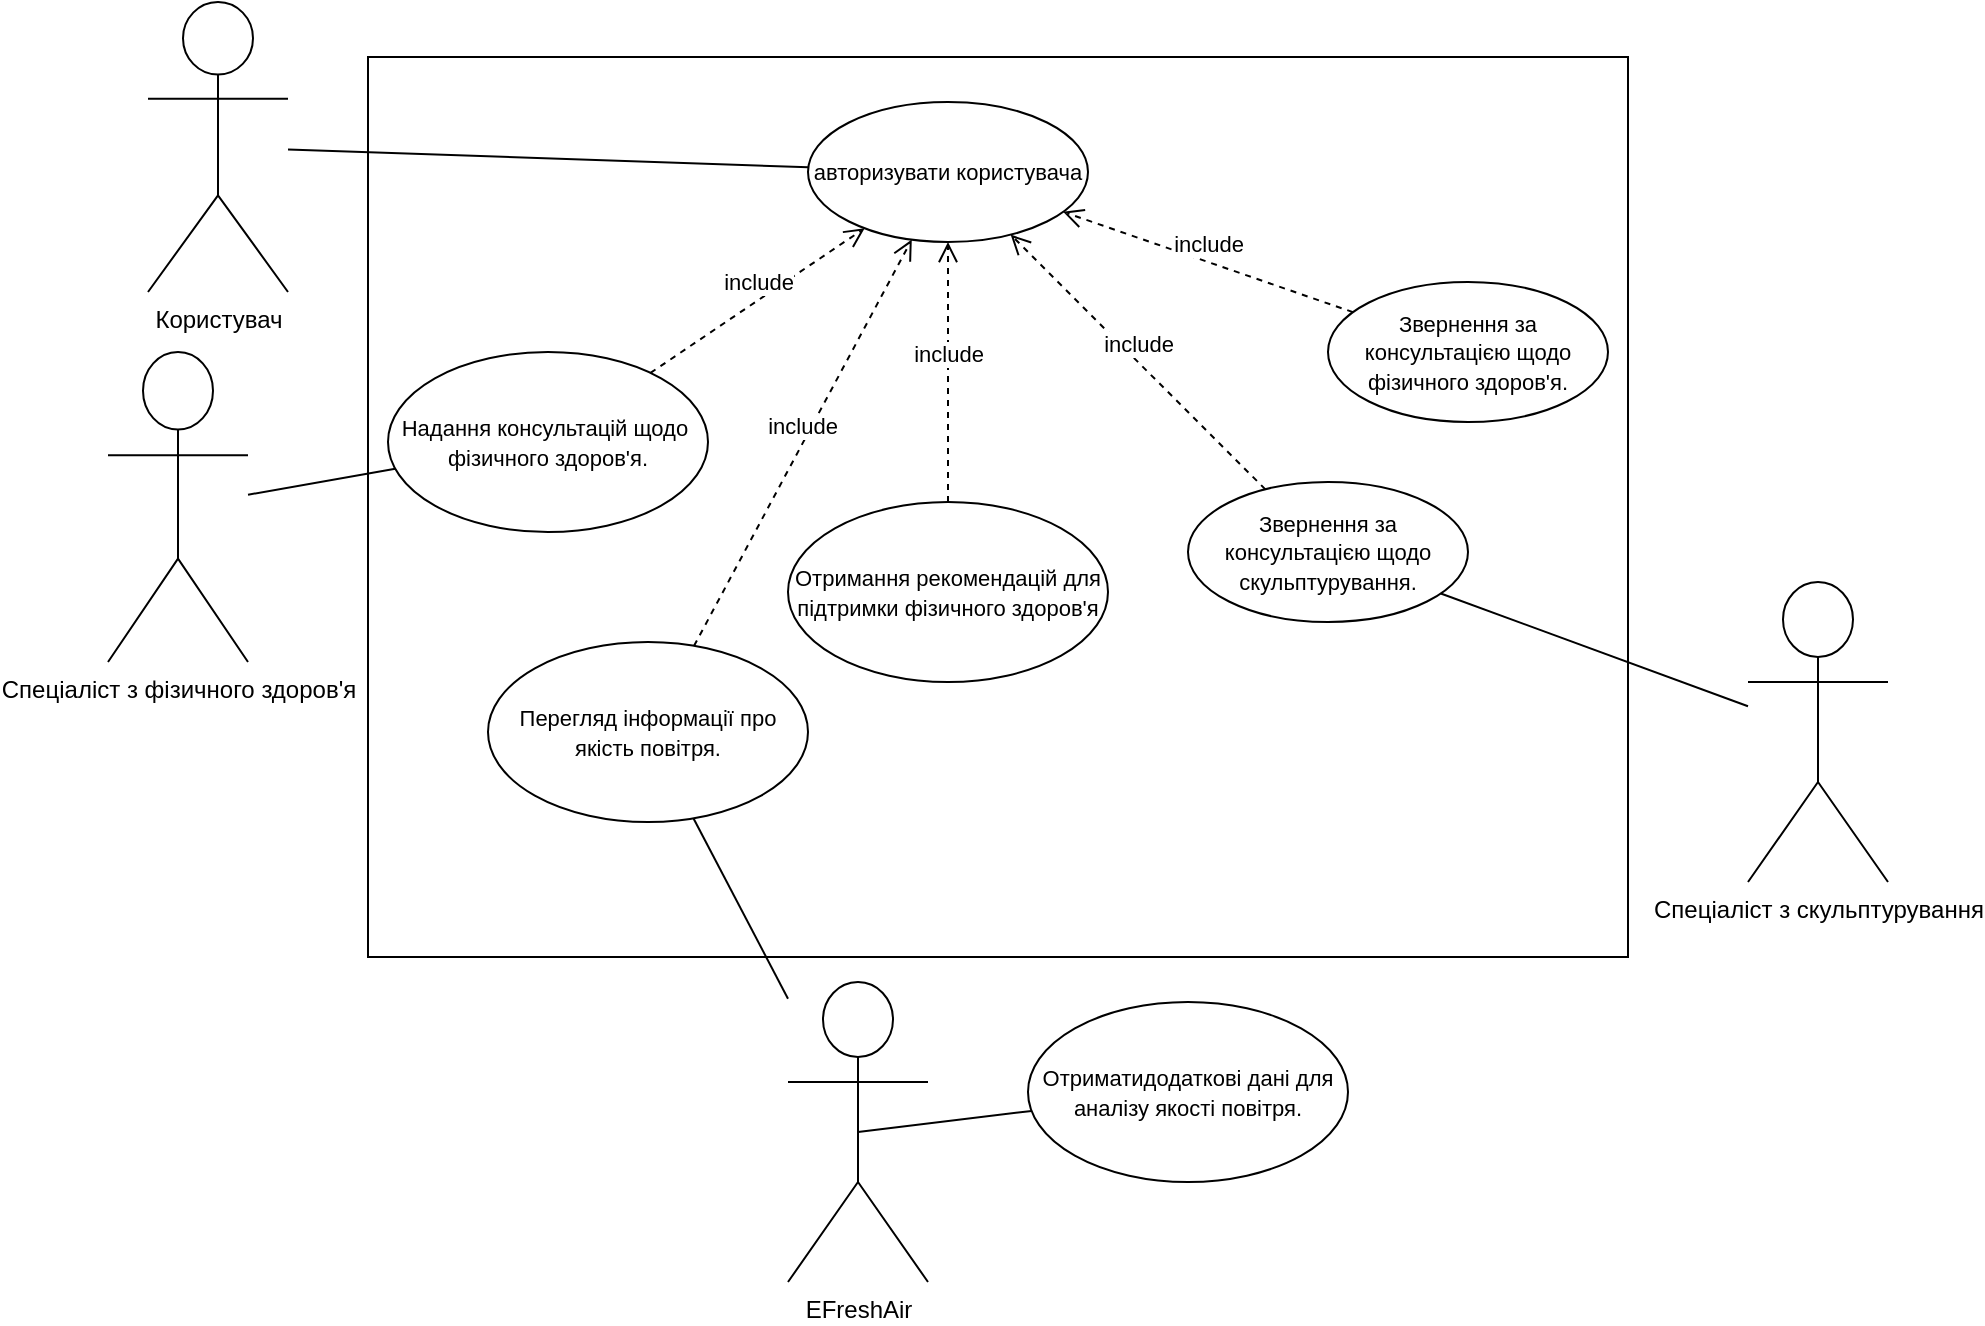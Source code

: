 <mxfile version="21.7.5" type="device">
  <diagram name="Page-1" id="cKXuih8zIMnXQPZ7SSiN">
    <mxGraphModel dx="2022" dy="658" grid="1" gridSize="10" guides="1" tooltips="1" connect="1" arrows="1" fold="1" page="1" pageScale="1" pageWidth="827" pageHeight="1169" math="0" shadow="0">
      <root>
        <mxCell id="0" />
        <mxCell id="1" parent="0" />
        <mxCell id="8l4S84BiZCVvWmlk3SqK-2" value="" style="rounded=0;whiteSpace=wrap;html=1;fillColor=none;strokeColor=default;" vertex="1" parent="1">
          <mxGeometry x="150" y="177.5" width="630" height="450" as="geometry" />
        </mxCell>
        <mxCell id="ot_ApE6teFQn7U3m3sEq-1" value="Користувач" style="shape=umlActor;verticalLabelPosition=bottom;verticalAlign=top;html=1;outlineConnect=0;" parent="1" vertex="1">
          <mxGeometry x="40" y="150" width="70" height="145" as="geometry" />
        </mxCell>
        <mxCell id="ot_ApE6teFQn7U3m3sEq-2" value="&lt;font style=&quot;font-size: 11px;&quot;&gt;авторизувати користувача&lt;/font&gt;" style="ellipse;whiteSpace=wrap;html=1;" parent="1" vertex="1">
          <mxGeometry x="370" y="200" width="140" height="70" as="geometry" />
        </mxCell>
        <mxCell id="ot_ApE6teFQn7U3m3sEq-5" value="" style="endArrow=none;html=1;rounded=0;" parent="1" source="ot_ApE6teFQn7U3m3sEq-1" target="ot_ApE6teFQn7U3m3sEq-2" edge="1">
          <mxGeometry width="50" height="50" relative="1" as="geometry">
            <mxPoint x="380" y="390" as="sourcePoint" />
            <mxPoint x="430" y="340" as="targetPoint" />
          </mxGeometry>
        </mxCell>
        <mxCell id="ot_ApE6teFQn7U3m3sEq-18" value="&lt;font style=&quot;font-size: 11px;&quot;&gt;Перегляд інформації про якість повітря.&lt;/font&gt;" style="ellipse;whiteSpace=wrap;html=1;" parent="1" vertex="1">
          <mxGeometry x="210" y="470" width="160" height="90" as="geometry" />
        </mxCell>
        <mxCell id="ot_ApE6teFQn7U3m3sEq-19" value="&lt;font style=&quot;font-size: 11px;&quot;&gt;Отримання рекомендацій для підтримки фізичного здоров&#39;я&lt;/font&gt;" style="ellipse;whiteSpace=wrap;html=1;" parent="1" vertex="1">
          <mxGeometry x="360" y="400" width="160" height="90" as="geometry" />
        </mxCell>
        <mxCell id="ot_ApE6teFQn7U3m3sEq-20" value="&lt;font style=&quot;font-size: 11px;&quot;&gt;Звернення за консультацією щодо фізичного здоров&#39;я.&lt;/font&gt;" style="ellipse;whiteSpace=wrap;html=1;" parent="1" vertex="1">
          <mxGeometry x="630" y="290" width="140" height="70" as="geometry" />
        </mxCell>
        <mxCell id="ot_ApE6teFQn7U3m3sEq-21" value="&lt;font style=&quot;font-size: 11px;&quot;&gt;Звернення за консультацією щодо скульптурування.&lt;/font&gt;" style="ellipse;whiteSpace=wrap;html=1;" parent="1" vertex="1">
          <mxGeometry x="560" y="390" width="140" height="70" as="geometry" />
        </mxCell>
        <mxCell id="ot_ApE6teFQn7U3m3sEq-25" value="Спеціаліст з фізичного здоров&#39;я" style="shape=umlActor;verticalLabelPosition=bottom;verticalAlign=top;html=1;outlineConnect=0;" parent="1" vertex="1">
          <mxGeometry x="20" y="325" width="70" height="155" as="geometry" />
        </mxCell>
        <mxCell id="ot_ApE6teFQn7U3m3sEq-28" value="&lt;font style=&quot;font-size: 11px;&quot;&gt;Надання консультацій щодо&amp;nbsp; фізичного здоров&#39;я.&lt;/font&gt;" style="ellipse;whiteSpace=wrap;html=1;" parent="1" vertex="1">
          <mxGeometry x="160" y="325" width="160" height="90" as="geometry" />
        </mxCell>
        <mxCell id="ot_ApE6teFQn7U3m3sEq-29" value="Спеціаліст з скульптурування" style="shape=umlActor;verticalLabelPosition=bottom;verticalAlign=top;html=1;outlineConnect=0;" parent="1" vertex="1">
          <mxGeometry x="840" y="440" width="70" height="150" as="geometry" />
        </mxCell>
        <mxCell id="ot_ApE6teFQn7U3m3sEq-31" value="EFreshAir" style="shape=umlActor;verticalLabelPosition=bottom;verticalAlign=top;html=1;outlineConnect=0;" parent="1" vertex="1">
          <mxGeometry x="360" y="640" width="70" height="150" as="geometry" />
        </mxCell>
        <mxCell id="ot_ApE6teFQn7U3m3sEq-32" value="&lt;font style=&quot;font-size: 11px;&quot;&gt;Отриматидодаткові дані для аналізу якості повітря.&lt;/font&gt;" style="ellipse;whiteSpace=wrap;html=1;" parent="1" vertex="1">
          <mxGeometry x="480" y="650" width="160" height="90" as="geometry" />
        </mxCell>
        <mxCell id="ot_ApE6teFQn7U3m3sEq-36" value="include" style="html=1;verticalAlign=bottom;endArrow=open;dashed=1;endSize=8;curved=0;rounded=0;" parent="1" source="ot_ApE6teFQn7U3m3sEq-18" target="ot_ApE6teFQn7U3m3sEq-2" edge="1">
          <mxGeometry relative="1" as="geometry">
            <mxPoint x="510" y="390" as="sourcePoint" />
            <mxPoint x="430" y="390" as="targetPoint" />
          </mxGeometry>
        </mxCell>
        <mxCell id="ot_ApE6teFQn7U3m3sEq-37" value="include" style="html=1;verticalAlign=bottom;endArrow=open;dashed=1;endSize=8;curved=0;rounded=0;" parent="1" source="ot_ApE6teFQn7U3m3sEq-19" target="ot_ApE6teFQn7U3m3sEq-2" edge="1">
          <mxGeometry relative="1" as="geometry">
            <mxPoint x="425" y="402" as="sourcePoint" />
            <mxPoint x="465" y="368" as="targetPoint" />
          </mxGeometry>
        </mxCell>
        <mxCell id="ot_ApE6teFQn7U3m3sEq-38" value="include" style="html=1;verticalAlign=bottom;endArrow=open;dashed=1;endSize=8;curved=0;rounded=0;" parent="1" source="ot_ApE6teFQn7U3m3sEq-20" target="ot_ApE6teFQn7U3m3sEq-2" edge="1">
          <mxGeometry relative="1" as="geometry">
            <mxPoint x="435" y="412" as="sourcePoint" />
            <mxPoint x="475" y="378" as="targetPoint" />
          </mxGeometry>
        </mxCell>
        <mxCell id="ot_ApE6teFQn7U3m3sEq-40" value="" style="endArrow=none;html=1;rounded=0;exitX=0.5;exitY=0.5;exitDx=0;exitDy=0;exitPerimeter=0;" parent="1" source="ot_ApE6teFQn7U3m3sEq-31" target="ot_ApE6teFQn7U3m3sEq-32" edge="1">
          <mxGeometry width="50" height="50" relative="1" as="geometry">
            <mxPoint x="430" y="460" as="sourcePoint" />
            <mxPoint x="480" y="410" as="targetPoint" />
          </mxGeometry>
        </mxCell>
        <mxCell id="ot_ApE6teFQn7U3m3sEq-49" value="include" style="html=1;verticalAlign=bottom;endArrow=open;dashed=1;endSize=8;curved=0;rounded=0;" parent="1" source="ot_ApE6teFQn7U3m3sEq-21" target="ot_ApE6teFQn7U3m3sEq-2" edge="1">
          <mxGeometry relative="1" as="geometry">
            <mxPoint x="559" y="394" as="sourcePoint" />
            <mxPoint x="501" y="366" as="targetPoint" />
          </mxGeometry>
        </mxCell>
        <mxCell id="ot_ApE6teFQn7U3m3sEq-50" value="" style="endArrow=none;html=1;rounded=0;" parent="1" source="ot_ApE6teFQn7U3m3sEq-29" target="ot_ApE6teFQn7U3m3sEq-21" edge="1">
          <mxGeometry width="50" height="50" relative="1" as="geometry">
            <mxPoint x="480" y="530" as="sourcePoint" />
            <mxPoint x="530" y="480" as="targetPoint" />
          </mxGeometry>
        </mxCell>
        <mxCell id="ot_ApE6teFQn7U3m3sEq-51" value="" style="endArrow=none;html=1;rounded=0;" parent="1" source="ot_ApE6teFQn7U3m3sEq-25" target="ot_ApE6teFQn7U3m3sEq-28" edge="1">
          <mxGeometry width="50" height="50" relative="1" as="geometry">
            <mxPoint x="420" y="490" as="sourcePoint" />
            <mxPoint x="470" y="440" as="targetPoint" />
          </mxGeometry>
        </mxCell>
        <mxCell id="ot_ApE6teFQn7U3m3sEq-52" value="include" style="html=1;verticalAlign=bottom;endArrow=open;dashed=1;endSize=8;curved=0;rounded=0;" parent="1" source="ot_ApE6teFQn7U3m3sEq-28" target="ot_ApE6teFQn7U3m3sEq-2" edge="1">
          <mxGeometry relative="1" as="geometry">
            <mxPoint x="507" y="470" as="sourcePoint" />
            <mxPoint x="483" y="370" as="targetPoint" />
          </mxGeometry>
        </mxCell>
        <mxCell id="8l4S84BiZCVvWmlk3SqK-3" value="" style="endArrow=none;html=1;rounded=0;" edge="1" parent="1" source="ot_ApE6teFQn7U3m3sEq-18" target="ot_ApE6teFQn7U3m3sEq-31">
          <mxGeometry width="50" height="50" relative="1" as="geometry">
            <mxPoint x="440" y="500" as="sourcePoint" />
            <mxPoint x="490" y="450" as="targetPoint" />
          </mxGeometry>
        </mxCell>
      </root>
    </mxGraphModel>
  </diagram>
</mxfile>
